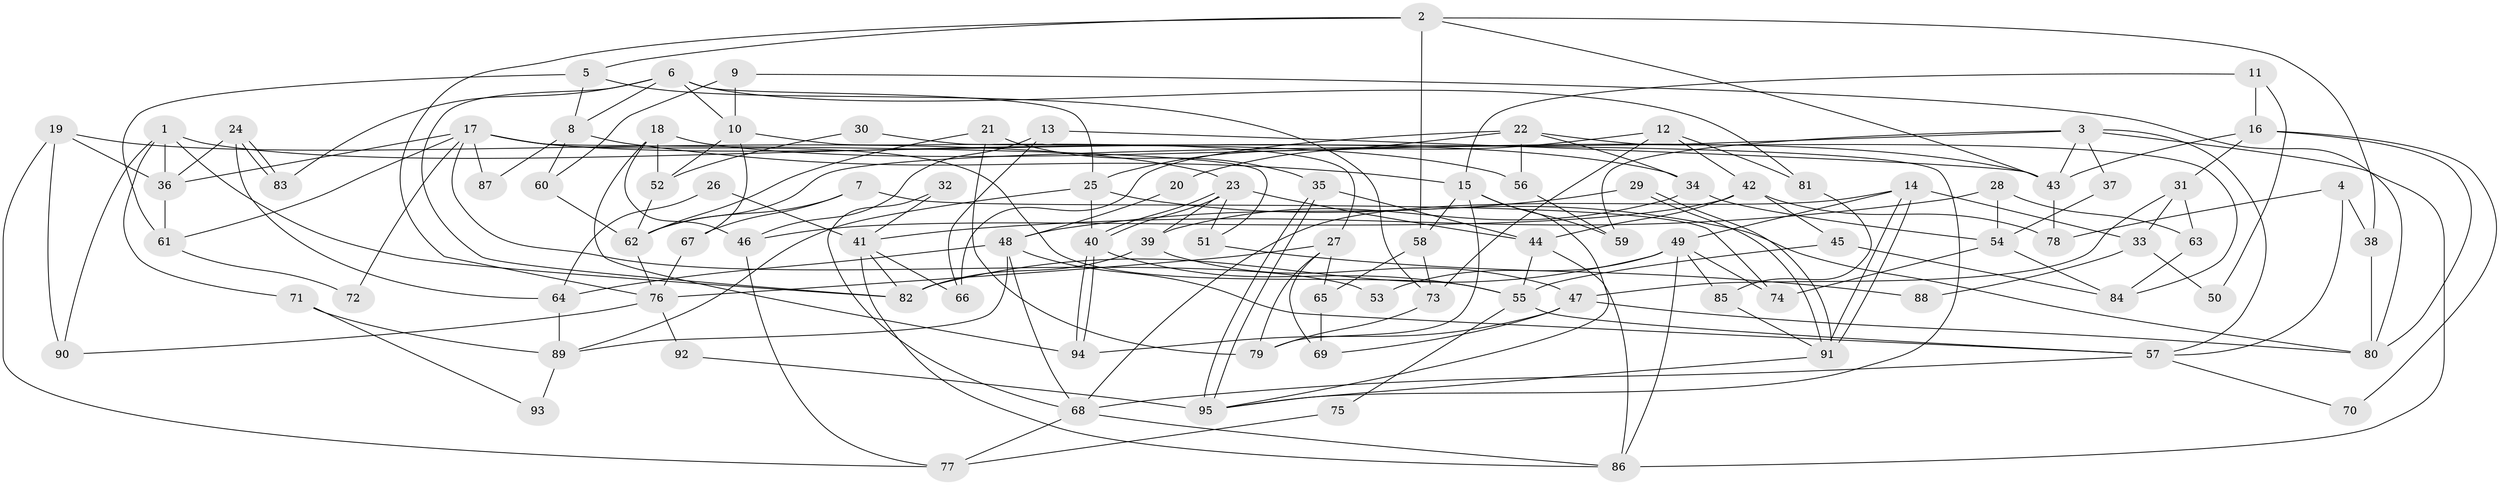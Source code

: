 // coarse degree distribution, {6: 0.13333333333333333, 7: 0.11666666666666667, 9: 0.06666666666666667, 4: 0.15, 3: 0.15, 5: 0.13333333333333333, 10: 0.016666666666666666, 8: 0.05, 2: 0.18333333333333332}
// Generated by graph-tools (version 1.1) at 2025/42/03/06/25 10:42:00]
// undirected, 95 vertices, 190 edges
graph export_dot {
graph [start="1"]
  node [color=gray90,style=filled];
  1;
  2;
  3;
  4;
  5;
  6;
  7;
  8;
  9;
  10;
  11;
  12;
  13;
  14;
  15;
  16;
  17;
  18;
  19;
  20;
  21;
  22;
  23;
  24;
  25;
  26;
  27;
  28;
  29;
  30;
  31;
  32;
  33;
  34;
  35;
  36;
  37;
  38;
  39;
  40;
  41;
  42;
  43;
  44;
  45;
  46;
  47;
  48;
  49;
  50;
  51;
  52;
  53;
  54;
  55;
  56;
  57;
  58;
  59;
  60;
  61;
  62;
  63;
  64;
  65;
  66;
  67;
  68;
  69;
  70;
  71;
  72;
  73;
  74;
  75;
  76;
  77;
  78;
  79;
  80;
  81;
  82;
  83;
  84;
  85;
  86;
  87;
  88;
  89;
  90;
  91;
  92;
  93;
  94;
  95;
  1 -- 36;
  1 -- 82;
  1 -- 56;
  1 -- 71;
  1 -- 90;
  2 -- 5;
  2 -- 76;
  2 -- 38;
  2 -- 43;
  2 -- 58;
  3 -- 62;
  3 -- 57;
  3 -- 37;
  3 -- 43;
  3 -- 59;
  3 -- 86;
  4 -- 78;
  4 -- 57;
  4 -- 38;
  5 -- 61;
  5 -- 8;
  5 -- 73;
  6 -- 10;
  6 -- 81;
  6 -- 8;
  6 -- 25;
  6 -- 82;
  6 -- 83;
  7 -- 67;
  7 -- 62;
  7 -- 74;
  8 -- 15;
  8 -- 60;
  8 -- 87;
  9 -- 60;
  9 -- 80;
  9 -- 10;
  10 -- 27;
  10 -- 52;
  10 -- 67;
  11 -- 15;
  11 -- 16;
  11 -- 50;
  12 -- 42;
  12 -- 73;
  12 -- 20;
  12 -- 81;
  13 -- 43;
  13 -- 46;
  13 -- 66;
  14 -- 91;
  14 -- 91;
  14 -- 68;
  14 -- 33;
  14 -- 49;
  15 -- 59;
  15 -- 95;
  15 -- 58;
  15 -- 79;
  16 -- 43;
  16 -- 80;
  16 -- 31;
  16 -- 70;
  17 -- 34;
  17 -- 55;
  17 -- 36;
  17 -- 51;
  17 -- 53;
  17 -- 61;
  17 -- 72;
  17 -- 87;
  18 -- 94;
  18 -- 43;
  18 -- 46;
  18 -- 52;
  19 -- 23;
  19 -- 90;
  19 -- 36;
  19 -- 77;
  20 -- 48;
  21 -- 79;
  21 -- 35;
  21 -- 62;
  22 -- 25;
  22 -- 84;
  22 -- 34;
  22 -- 56;
  22 -- 66;
  23 -- 40;
  23 -- 40;
  23 -- 44;
  23 -- 39;
  23 -- 51;
  24 -- 36;
  24 -- 83;
  24 -- 83;
  24 -- 64;
  25 -- 40;
  25 -- 80;
  25 -- 89;
  26 -- 41;
  26 -- 64;
  27 -- 79;
  27 -- 69;
  27 -- 65;
  27 -- 76;
  28 -- 54;
  28 -- 41;
  28 -- 63;
  29 -- 48;
  29 -- 91;
  29 -- 91;
  30 -- 95;
  30 -- 52;
  31 -- 47;
  31 -- 33;
  31 -- 63;
  32 -- 41;
  32 -- 68;
  33 -- 50;
  33 -- 88;
  34 -- 39;
  34 -- 54;
  35 -- 44;
  35 -- 95;
  35 -- 95;
  36 -- 61;
  37 -- 54;
  38 -- 80;
  39 -- 82;
  39 -- 47;
  40 -- 94;
  40 -- 94;
  40 -- 55;
  41 -- 86;
  41 -- 66;
  41 -- 82;
  42 -- 46;
  42 -- 44;
  42 -- 45;
  42 -- 78;
  43 -- 78;
  44 -- 55;
  44 -- 86;
  45 -- 84;
  45 -- 55;
  46 -- 77;
  47 -- 80;
  47 -- 69;
  47 -- 94;
  48 -- 64;
  48 -- 68;
  48 -- 57;
  48 -- 89;
  49 -- 82;
  49 -- 53;
  49 -- 74;
  49 -- 85;
  49 -- 86;
  51 -- 88;
  52 -- 62;
  54 -- 74;
  54 -- 84;
  55 -- 57;
  55 -- 75;
  56 -- 59;
  57 -- 68;
  57 -- 70;
  58 -- 65;
  58 -- 73;
  60 -- 62;
  61 -- 72;
  62 -- 76;
  63 -- 84;
  64 -- 89;
  65 -- 69;
  67 -- 76;
  68 -- 86;
  68 -- 77;
  71 -- 89;
  71 -- 93;
  73 -- 79;
  75 -- 77;
  76 -- 90;
  76 -- 92;
  81 -- 85;
  85 -- 91;
  89 -- 93;
  91 -- 95;
  92 -- 95;
}
